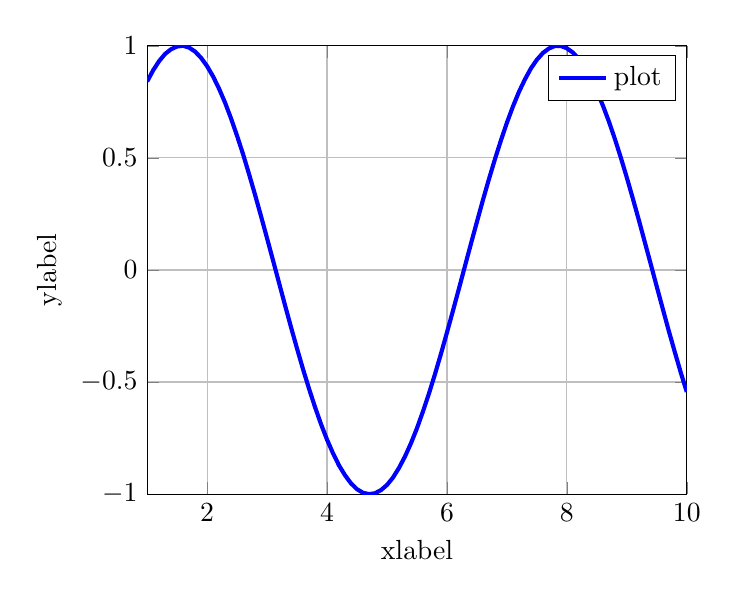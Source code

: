% This file was created by matlab2tikz v0.4.7 running on MATLAB 8.1.
% Copyright (c) 2008--2014, Nico Schlömer <nico.schloemer@gmail.com>
% All rights reserved.
% Minimal pgfplots version: 1.3
% 
% The latest updates can be retrieved from
%   http://www.mathworks.com/matlabcentral/fileexchange/22022-matlab2tikz
% where you can also make suggestions and rate matlab2tikz.
% 
\begin{tikzpicture}

\begin{axis}[%
xmin=1,
xmax=10,
xlabel={xlabel},
xmajorgrids,
ymin=-1,
ymax=1,
ylabel={ylabel},
ymajorgrids,
legend style={draw=black,fill=white,legend cell align=left}
]
\addplot [color=blue,solid,line width=1.5pt]
  table[row sep=crcr]{%
1	0.841\\
1.1	0.891\\
1.2	0.932\\
1.3	0.964\\
1.4	0.985\\
1.5	0.997\\
1.6	1.0\\
1.7	0.992\\
1.8	0.974\\
1.9	0.946\\
2	0.909\\
2.1	0.863\\
2.2	0.808\\
2.3	0.746\\
2.4	0.675\\
2.5	0.598\\
2.6	0.516\\
2.7	0.427\\
2.8	0.335\\
2.9	0.239\\
3	0.141\\
3.1	0.042\\
3.2	-0.058\\
3.3	-0.158\\
3.4	-0.256\\
3.5	-0.351\\
3.6	-0.443\\
3.7	-0.53\\
3.8	-0.612\\
3.9	-0.688\\
4	-0.757\\
4.1	-0.818\\
4.2	-0.872\\
4.3	-0.916\\
4.4	-0.952\\
4.5	-0.978\\
4.6	-0.994\\
4.7	-1.0\\
4.8	-0.996\\
4.9	-0.982\\
5	-0.959\\
5.1	-0.926\\
5.2	-0.883\\
5.3	-0.832\\
5.4	-0.773\\
5.5	-0.706\\
5.6	-0.631\\
5.7	-0.551\\
5.8	-0.465\\
5.9	-0.374\\
6	-0.279\\
6.1	-0.182\\
6.2	-0.083\\
6.3	0.017\\
6.4	0.117\\
6.5	0.215\\
6.6	0.312\\
6.7	0.405\\
6.8	0.494\\
6.9	0.578\\
7	0.657\\
7.1	0.729\\
7.2	0.794\\
7.3	0.85\\
7.4	0.899\\
7.5	0.938\\
7.6	0.968\\
7.7	0.988\\
7.8	0.999\\
7.9	0.999\\
8	0.989\\
8.1	0.97\\
8.2	0.941\\
8.3	0.902\\
8.4	0.855\\
8.5	0.798\\
8.6	0.734\\
8.7	0.663\\
8.8	0.585\\
8.9	0.501\\
9	0.412\\
9.1	0.319\\
9.2	0.223\\
9.3	0.124\\
9.4	0.025\\
9.5	-0.075\\
9.6	-0.174\\
9.7	-0.272\\
9.8	-0.366\\
9.9	-0.458\\
10	-0.544\\
};
\addlegendentry{plot};

\end{axis}
\end{tikzpicture}%
